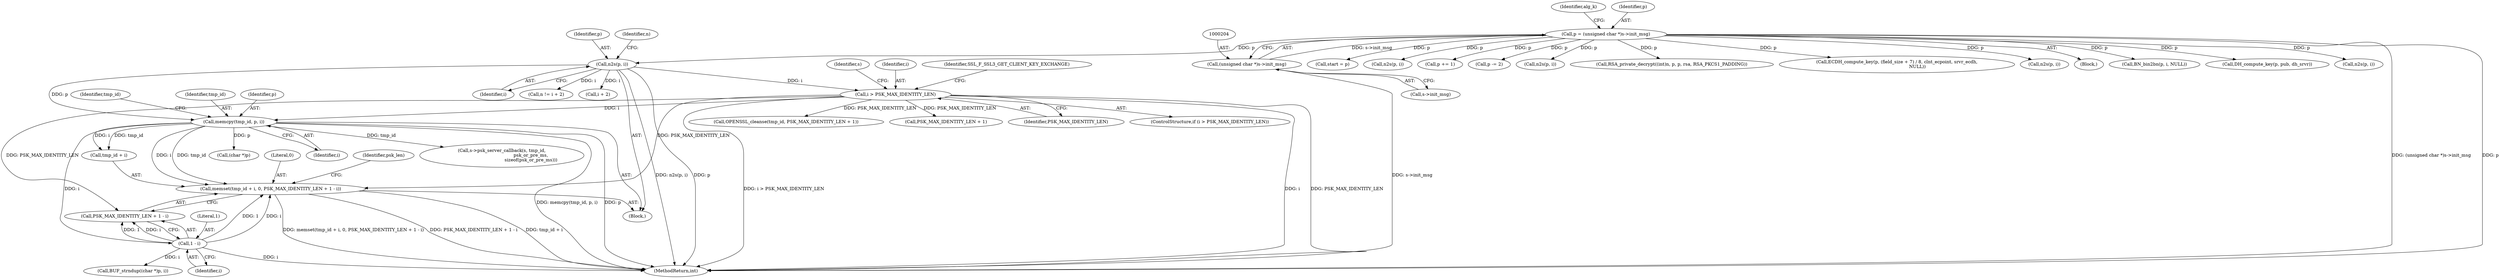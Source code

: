 digraph "0_openssl_3c66a669dfc7b3792f7af0758ea26fe8502ce70c@API" {
"1001604" [label="(Call,memset(tmp_id + i, 0, PSK_MAX_IDENTITY_LEN + 1 - i))"];
"1001600" [label="(Call,memcpy(tmp_id, p, i))"];
"1001566" [label="(Call,n2s(p, i))"];
"1000201" [label="(Call,p = (unsigned char *)s->init_msg)"];
"1000203" [label="(Call,(unsigned char *)s->init_msg)"];
"1001581" [label="(Call,i > PSK_MAX_IDENTITY_LEN)"];
"1001611" [label="(Call,1 - i)"];
"1001703" [label="(Call,(char *)p)"];
"1001622" [label="(Call,OPENSSL_cleanse(tmp_id, PSK_MAX_IDENTITY_LEN + 1))"];
"1002056" [label="(Call,start = p)"];
"1001802" [label="(Call,n2s(p, i))"];
"1001566" [label="(Call,n2s(p, i))"];
"1001613" [label="(Identifier,i)"];
"1001423" [label="(Call,p += 1)"];
"1001624" [label="(Call,PSK_MAX_IDENTITY_LEN + 1)"];
"1000575" [label="(Call,p -= 2)"];
"1001608" [label="(Literal,0)"];
"1000847" [label="(Call,n2s(p, i))"];
"1001606" [label="(Identifier,tmp_id)"];
"1001544" [label="(Block,)"];
"1001609" [label="(Call,PSK_MAX_IDENTITY_LEN + 1 - i)"];
"1001568" [label="(Identifier,i)"];
"1001571" [label="(Identifier,n)"];
"1000385" [label="(Call,RSA_private_decrypt((int)n, p, p, rsa, RSA_PKCS1_PADDING))"];
"1001475" [label="(Call,ECDH_compute_key(p, (field_size + 7) / 8, clnt_ecpoint, srvr_ecdh,\n                             NULL))"];
"1000205" [label="(Call,s->init_msg)"];
"1001612" [label="(Literal,1)"];
"1002163" [label="(MethodReturn,int)"];
"1001615" [label="(Identifier,psk_len)"];
"1001586" [label="(Identifier,SSL_F_SSL3_GET_CLIENT_KEY_EXCHANGE)"];
"1001601" [label="(Identifier,tmp_id)"];
"1001603" [label="(Identifier,i)"];
"1000209" [label="(Identifier,alg_k)"];
"1001592" [label="(Identifier,s)"];
"1000203" [label="(Call,(unsigned char *)s->init_msg)"];
"1001600" [label="(Call,memcpy(tmp_id, p, i))"];
"1001581" [label="(Call,i > PSK_MAX_IDENTITY_LEN)"];
"1001611" [label="(Call,1 - i)"];
"1001570" [label="(Call,n != i + 2)"];
"1000330" [label="(Call,n2s(p, i))"];
"1001616" [label="(Call,s->psk_server_callback(s, tmp_id,\n                                         psk_or_pre_ms,\n                                         sizeof(psk_or_pre_ms)))"];
"1001572" [label="(Call,i + 2)"];
"1001602" [label="(Identifier,p)"];
"1000202" [label="(Identifier,p)"];
"1000143" [label="(Block,)"];
"1001604" [label="(Call,memset(tmp_id + i, 0, PSK_MAX_IDENTITY_LEN + 1 - i))"];
"1001582" [label="(Identifier,i)"];
"1001567" [label="(Identifier,p)"];
"1000201" [label="(Call,p = (unsigned char *)s->init_msg)"];
"1001605" [label="(Call,tmp_id + i)"];
"1000725" [label="(Call,BN_bin2bn(p, i, NULL))"];
"1001702" [label="(Call,BUF_strndup((char *)p, i))"];
"1001583" [label="(Identifier,PSK_MAX_IDENTITY_LEN)"];
"1000740" [label="(Call,DH_compute_key(p, pub, dh_srvr))"];
"1001580" [label="(ControlStructure,if (i > PSK_MAX_IDENTITY_LEN))"];
"1000532" [label="(Call,n2s(p, i))"];
"1001604" -> "1001544"  [label="AST: "];
"1001604" -> "1001609"  [label="CFG: "];
"1001605" -> "1001604"  [label="AST: "];
"1001608" -> "1001604"  [label="AST: "];
"1001609" -> "1001604"  [label="AST: "];
"1001615" -> "1001604"  [label="CFG: "];
"1001604" -> "1002163"  [label="DDG: tmp_id + i"];
"1001604" -> "1002163"  [label="DDG: memset(tmp_id + i, 0, PSK_MAX_IDENTITY_LEN + 1 - i)"];
"1001604" -> "1002163"  [label="DDG: PSK_MAX_IDENTITY_LEN + 1 - i"];
"1001600" -> "1001604"  [label="DDG: tmp_id"];
"1001600" -> "1001604"  [label="DDG: i"];
"1001581" -> "1001604"  [label="DDG: PSK_MAX_IDENTITY_LEN"];
"1001611" -> "1001604"  [label="DDG: 1"];
"1001611" -> "1001604"  [label="DDG: i"];
"1001600" -> "1001544"  [label="AST: "];
"1001600" -> "1001603"  [label="CFG: "];
"1001601" -> "1001600"  [label="AST: "];
"1001602" -> "1001600"  [label="AST: "];
"1001603" -> "1001600"  [label="AST: "];
"1001606" -> "1001600"  [label="CFG: "];
"1001600" -> "1002163"  [label="DDG: memcpy(tmp_id, p, i)"];
"1001600" -> "1002163"  [label="DDG: p"];
"1001566" -> "1001600"  [label="DDG: p"];
"1001581" -> "1001600"  [label="DDG: i"];
"1001600" -> "1001605"  [label="DDG: tmp_id"];
"1001600" -> "1001605"  [label="DDG: i"];
"1001600" -> "1001611"  [label="DDG: i"];
"1001600" -> "1001616"  [label="DDG: tmp_id"];
"1001600" -> "1001703"  [label="DDG: p"];
"1001566" -> "1001544"  [label="AST: "];
"1001566" -> "1001568"  [label="CFG: "];
"1001567" -> "1001566"  [label="AST: "];
"1001568" -> "1001566"  [label="AST: "];
"1001571" -> "1001566"  [label="CFG: "];
"1001566" -> "1002163"  [label="DDG: p"];
"1001566" -> "1002163"  [label="DDG: n2s(p, i)"];
"1000201" -> "1001566"  [label="DDG: p"];
"1001566" -> "1001570"  [label="DDG: i"];
"1001566" -> "1001572"  [label="DDG: i"];
"1001566" -> "1001581"  [label="DDG: i"];
"1000201" -> "1000143"  [label="AST: "];
"1000201" -> "1000203"  [label="CFG: "];
"1000202" -> "1000201"  [label="AST: "];
"1000203" -> "1000201"  [label="AST: "];
"1000209" -> "1000201"  [label="CFG: "];
"1000201" -> "1002163"  [label="DDG: (unsigned char *)s->init_msg"];
"1000201" -> "1002163"  [label="DDG: p"];
"1000203" -> "1000201"  [label="DDG: s->init_msg"];
"1000201" -> "1000330"  [label="DDG: p"];
"1000201" -> "1000385"  [label="DDG: p"];
"1000201" -> "1000532"  [label="DDG: p"];
"1000201" -> "1000575"  [label="DDG: p"];
"1000201" -> "1000725"  [label="DDG: p"];
"1000201" -> "1000740"  [label="DDG: p"];
"1000201" -> "1000847"  [label="DDG: p"];
"1000201" -> "1001423"  [label="DDG: p"];
"1000201" -> "1001475"  [label="DDG: p"];
"1000201" -> "1001802"  [label="DDG: p"];
"1000201" -> "1002056"  [label="DDG: p"];
"1000203" -> "1000205"  [label="CFG: "];
"1000204" -> "1000203"  [label="AST: "];
"1000205" -> "1000203"  [label="AST: "];
"1000203" -> "1002163"  [label="DDG: s->init_msg"];
"1001581" -> "1001580"  [label="AST: "];
"1001581" -> "1001583"  [label="CFG: "];
"1001582" -> "1001581"  [label="AST: "];
"1001583" -> "1001581"  [label="AST: "];
"1001586" -> "1001581"  [label="CFG: "];
"1001592" -> "1001581"  [label="CFG: "];
"1001581" -> "1002163"  [label="DDG: i"];
"1001581" -> "1002163"  [label="DDG: PSK_MAX_IDENTITY_LEN"];
"1001581" -> "1002163"  [label="DDG: i > PSK_MAX_IDENTITY_LEN"];
"1001581" -> "1001609"  [label="DDG: PSK_MAX_IDENTITY_LEN"];
"1001581" -> "1001622"  [label="DDG: PSK_MAX_IDENTITY_LEN"];
"1001581" -> "1001624"  [label="DDG: PSK_MAX_IDENTITY_LEN"];
"1001611" -> "1001609"  [label="AST: "];
"1001611" -> "1001613"  [label="CFG: "];
"1001612" -> "1001611"  [label="AST: "];
"1001613" -> "1001611"  [label="AST: "];
"1001609" -> "1001611"  [label="CFG: "];
"1001611" -> "1002163"  [label="DDG: i"];
"1001611" -> "1001609"  [label="DDG: 1"];
"1001611" -> "1001609"  [label="DDG: i"];
"1001611" -> "1001702"  [label="DDG: i"];
}
